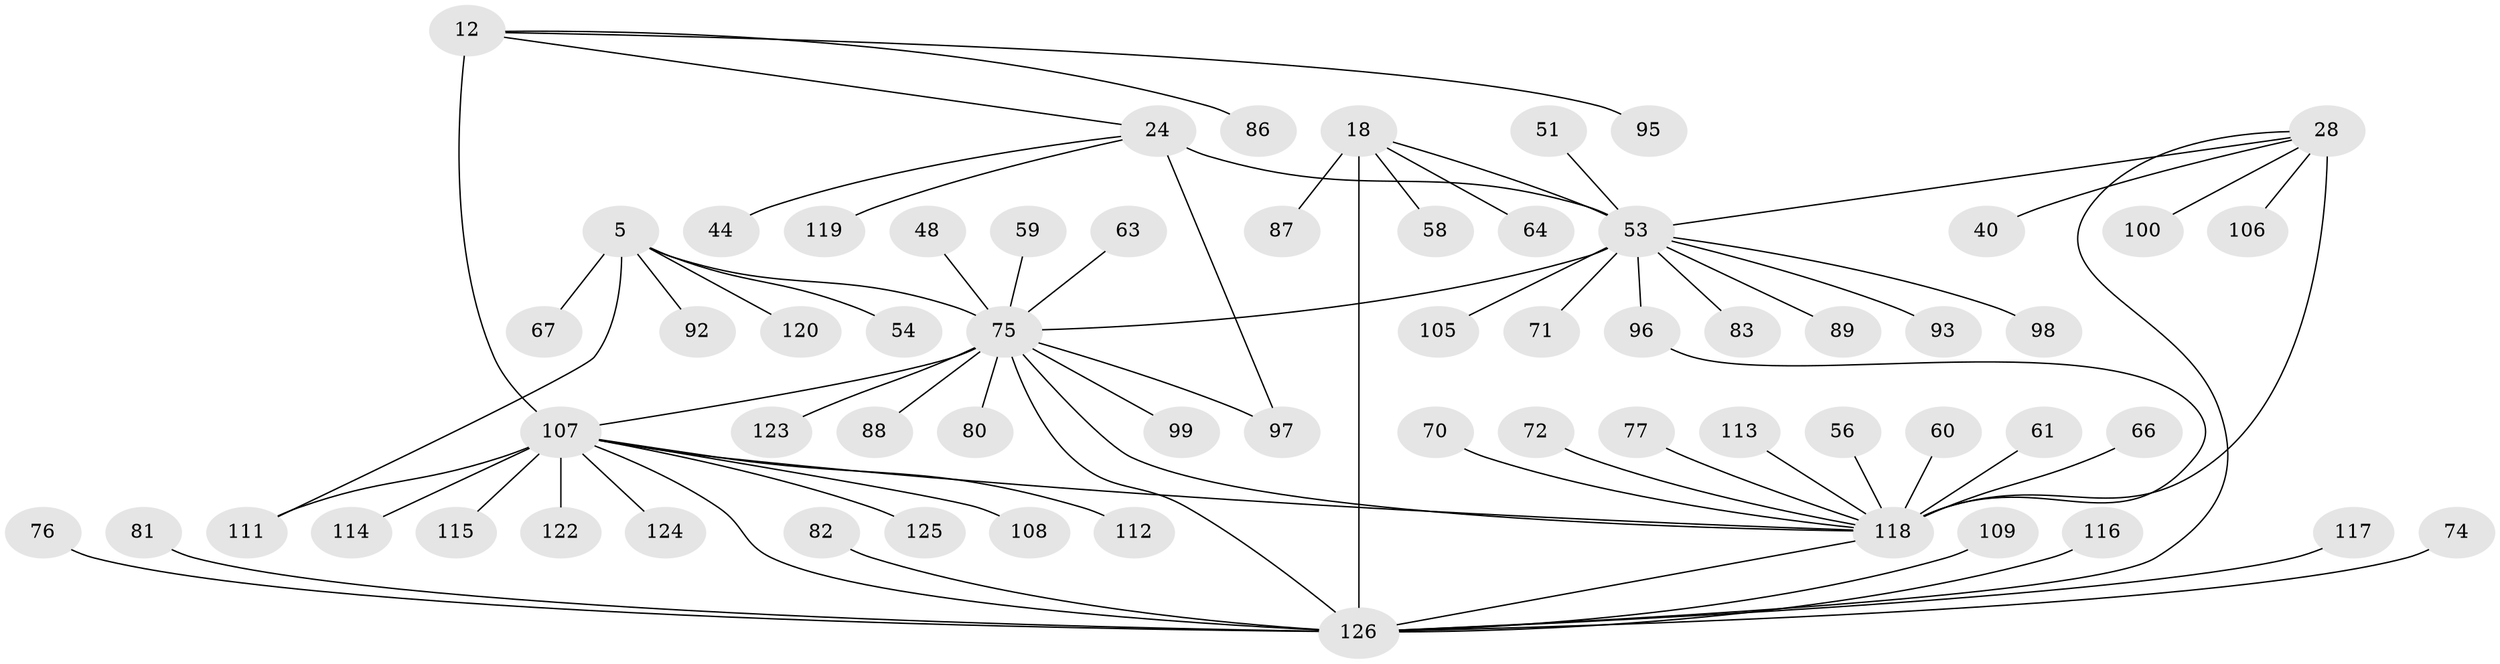 // original degree distribution, {8: 0.047619047619047616, 11: 0.007936507936507936, 10: 0.05555555555555555, 7: 0.05555555555555555, 9: 0.06349206349206349, 6: 0.007936507936507936, 1: 0.5793650793650794, 2: 0.16666666666666666, 4: 0.007936507936507936, 3: 0.007936507936507936}
// Generated by graph-tools (version 1.1) at 2025/54/03/09/25 04:54:36]
// undirected, 63 vertices, 72 edges
graph export_dot {
graph [start="1"]
  node [color=gray90,style=filled];
  5 [super="+1"];
  12 [super="+10"];
  18 [super="+17"];
  24 [super="+22"];
  28 [super="+27"];
  40;
  44;
  48;
  51 [super="+39"];
  53 [super="+23+43"];
  54;
  56;
  58;
  59;
  60;
  61;
  63;
  64;
  66;
  67;
  70;
  71 [super="+41"];
  72;
  74;
  75 [super="+6+31+34+37+38"];
  76;
  77;
  80;
  81 [super="+69"];
  82;
  83;
  86;
  87;
  88;
  89;
  92 [super="+84"];
  93;
  95;
  96 [super="+79"];
  97;
  98 [super="+94"];
  99;
  100;
  105;
  106;
  107 [super="+42+103"];
  108;
  109;
  111;
  112;
  113;
  114;
  115;
  116;
  117 [super="+104"];
  118 [super="+30+45+50+55"];
  119 [super="+110"];
  120 [super="+91"];
  122;
  123;
  124 [super="+101"];
  125 [super="+78"];
  126 [super="+121+65+46+47+52+62+68"];
  5 -- 67;
  5 -- 111;
  5 -- 54;
  5 -- 92;
  5 -- 120;
  5 -- 75 [weight=8];
  12 -- 86;
  12 -- 95;
  12 -- 24;
  12 -- 107 [weight=8];
  18 -- 64;
  18 -- 87;
  18 -- 58;
  18 -- 126 [weight=8];
  18 -- 53;
  24 -- 44;
  24 -- 97;
  24 -- 119;
  24 -- 53 [weight=8];
  28 -- 106;
  28 -- 100;
  28 -- 40;
  28 -- 126;
  28 -- 118 [weight=8];
  28 -- 53;
  48 -- 75;
  51 -- 53;
  53 -- 75 [weight=2];
  53 -- 96;
  53 -- 98;
  53 -- 71;
  53 -- 105;
  53 -- 83;
  53 -- 89;
  53 -- 93;
  56 -- 118;
  59 -- 75;
  60 -- 118;
  61 -- 118;
  63 -- 75;
  66 -- 118;
  70 -- 118;
  72 -- 118;
  74 -- 126;
  75 -- 80;
  75 -- 88;
  75 -- 97;
  75 -- 99;
  75 -- 123;
  75 -- 118 [weight=2];
  75 -- 126;
  75 -- 107 [weight=2];
  76 -- 126;
  77 -- 118;
  81 -- 126;
  82 -- 126;
  96 -- 118;
  107 -- 108;
  107 -- 111;
  107 -- 112;
  107 -- 114;
  107 -- 115;
  107 -- 118;
  107 -- 122;
  107 -- 124;
  107 -- 125;
  107 -- 126;
  109 -- 126;
  113 -- 118;
  116 -- 126;
  117 -- 126;
  118 -- 126 [weight=2];
}
